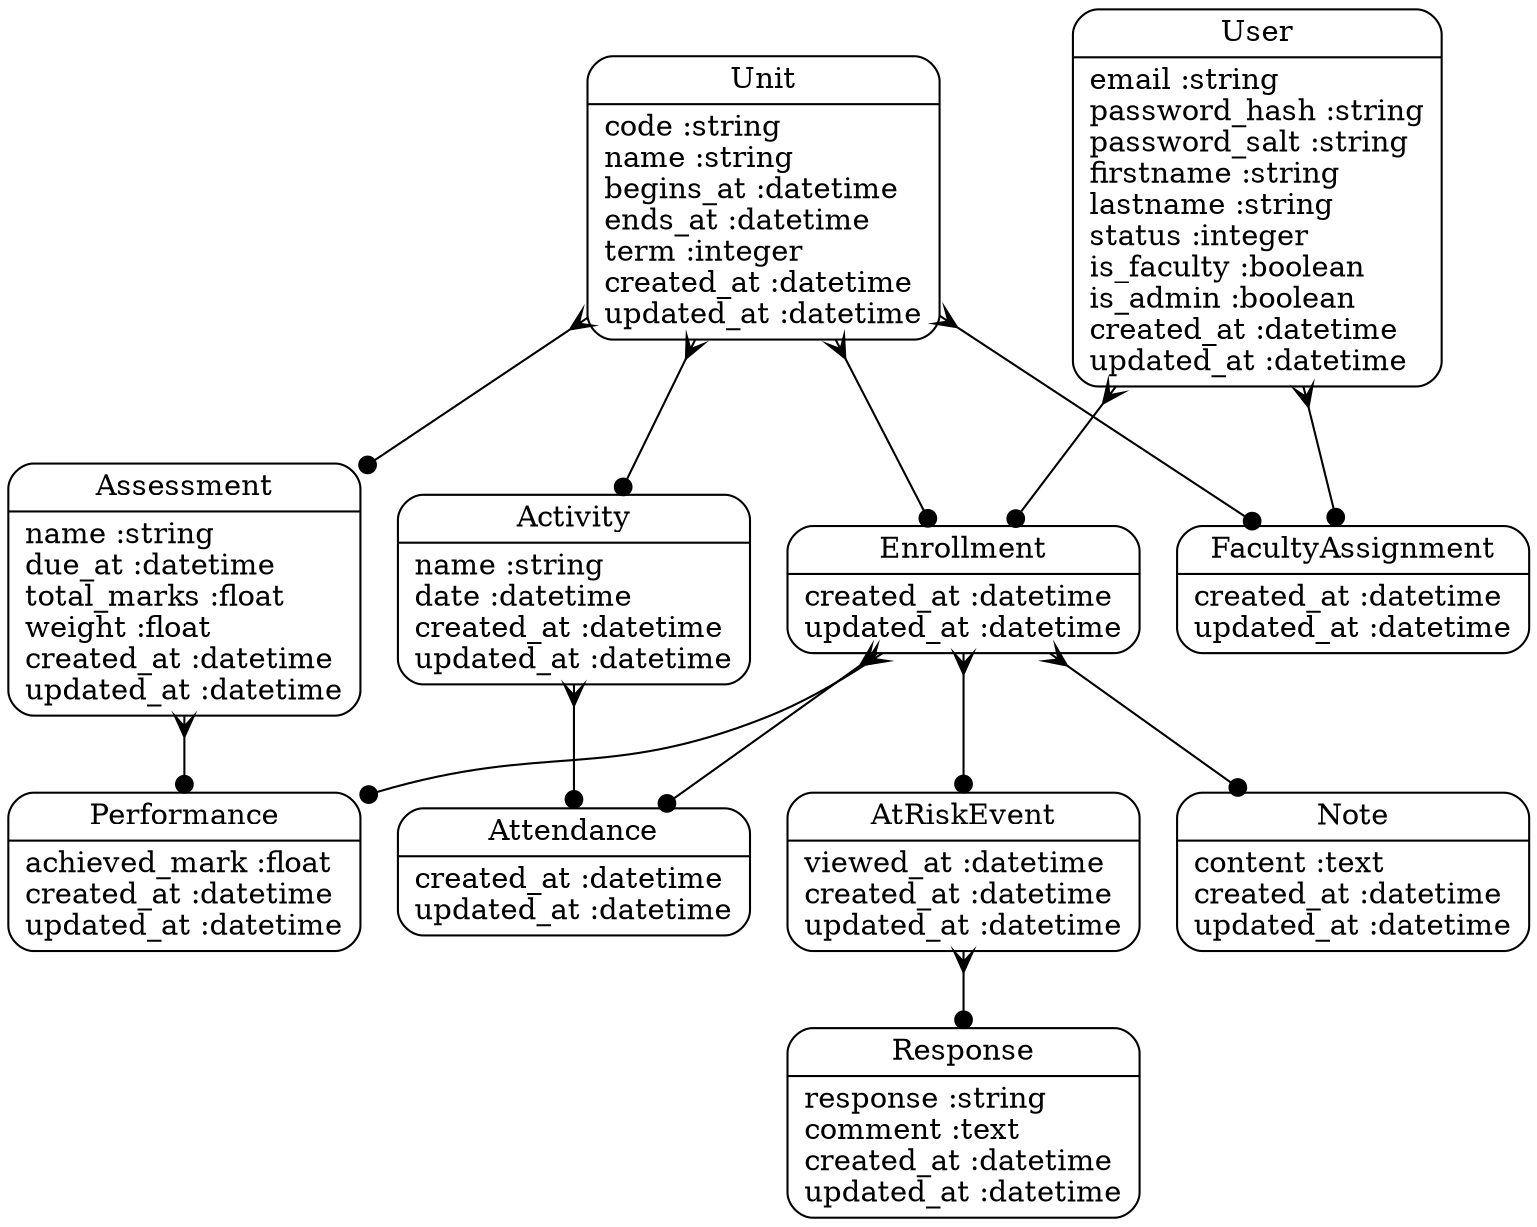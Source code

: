 digraph models_diagram {
	graph[overlap=false, splines=true]
	"Activity" [shape=Mrecord, label="{Activity|name :string\ldate :datetime\lcreated_at :datetime\lupdated_at :datetime\l}"]
	"Assessment" [shape=Mrecord, label="{Assessment|name :string\ldue_at :datetime\ltotal_marks :float\lweight :float\lcreated_at :datetime\lupdated_at :datetime\l}"]
	"AtRiskEvent" [shape=Mrecord, label="{AtRiskEvent|viewed_at :datetime\lcreated_at :datetime\lupdated_at :datetime\l}"]
	"Attendance" [shape=Mrecord, label="{Attendance|created_at :datetime\lupdated_at :datetime\l}"]
	"Enrollment" [shape=Mrecord, label="{Enrollment|created_at :datetime\lupdated_at :datetime\l}"]
	"FacultyAssignment" [shape=Mrecord, label="{FacultyAssignment|created_at :datetime\lupdated_at :datetime\l}"]
	"Note" [shape=Mrecord, label="{Note|content :text\lcreated_at :datetime\lupdated_at :datetime\l}"]
	"Performance" [shape=Mrecord, label="{Performance|achieved_mark :float\lcreated_at :datetime\lupdated_at :datetime\l}"]
	"Response" [shape=Mrecord, label="{Response|response :string\lcomment :text\lcreated_at :datetime\lupdated_at :datetime\l}"]
	"Unit" [shape=Mrecord, label="{Unit|code :string\lname :string\lbegins_at :datetime\lends_at :datetime\lterm :integer\lcreated_at :datetime\lupdated_at :datetime\l}"]
	"User" [shape=Mrecord, label="{User|email :string\lpassword_hash :string\lpassword_salt :string\lfirstname :string\llastname :string\lstatus :integer\lis_faculty :boolean\lis_admin :boolean\lcreated_at :datetime\lupdated_at :datetime\l}"]
	"Activity" -> "Attendance" [arrowtail=crow, arrowhead=dot, dir=both]
	"Assessment" -> "Performance" [arrowtail=crow, arrowhead=dot, dir=both]
	"AtRiskEvent" -> "Response" [arrowtail=crow, arrowhead=dot, dir=both]
	"Enrollment" -> "Attendance" [arrowtail=crow, arrowhead=dot, dir=both]
	"Enrollment" -> "Performance" [arrowtail=crow, arrowhead=dot, dir=both]
	"Enrollment" -> "AtRiskEvent" [arrowtail=crow, arrowhead=dot, dir=both]
	"Enrollment" -> "Note" [arrowtail=crow, arrowhead=dot, dir=both]
	"Unit" -> "Activity" [arrowtail=crow, arrowhead=dot, dir=both]
	"Unit" -> "Assessment" [arrowtail=crow, arrowhead=dot, dir=both]
	"Unit" -> "FacultyAssignment" [arrowtail=crow, arrowhead=dot, dir=both]
	"Unit" -> "Enrollment" [arrowtail=crow, arrowhead=dot, dir=both]
	"User" -> "FacultyAssignment" [arrowtail=crow, arrowhead=dot, dir=both]
	"User" -> "Enrollment" [arrowtail=crow, arrowhead=dot, dir=both]
}

